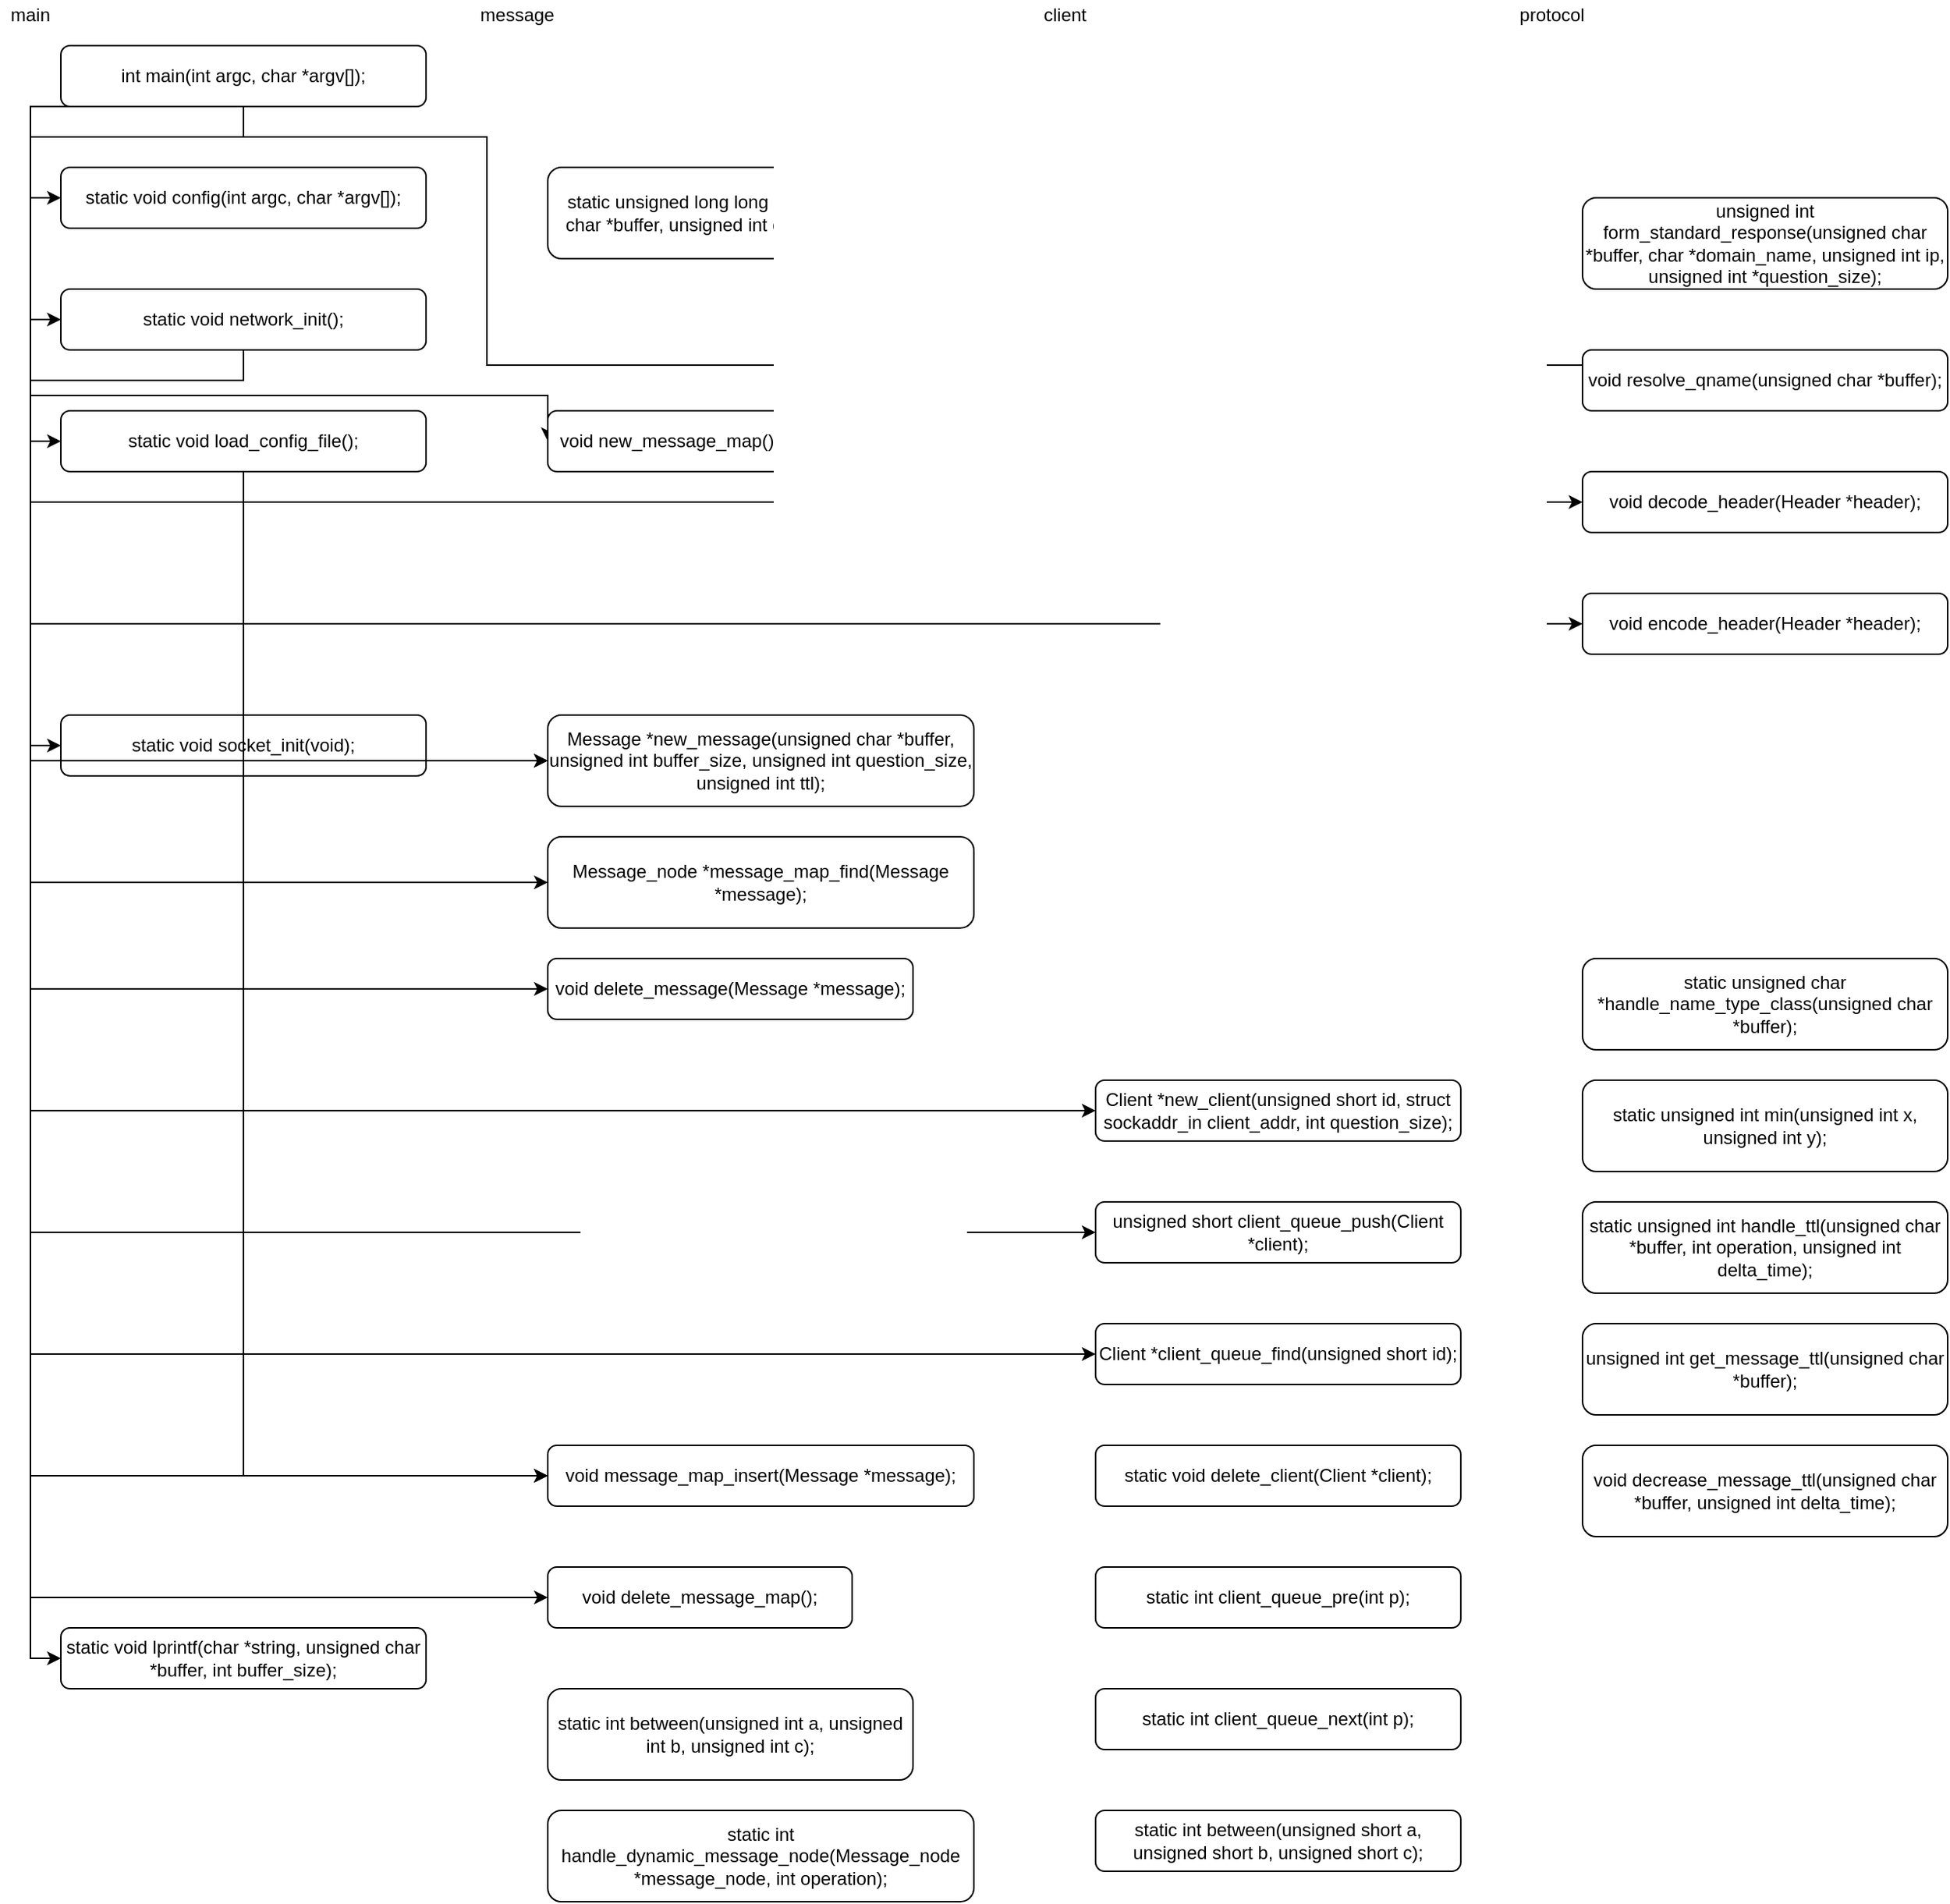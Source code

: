 <mxfile version="14.6.9" type="github">
  <diagram id="EaIBDqKpb6dCAILizn-0" name="Page-1">
    <mxGraphModel dx="1502" dy="603" grid="1" gridSize="10" guides="1" tooltips="1" connect="1" arrows="1" fold="1" page="1" pageScale="1" pageWidth="827" pageHeight="1169" math="0" shadow="0">
      <root>
        <mxCell id="0" />
        <mxCell id="1" parent="0" />
        <mxCell id="fD36WgobYQx98sRys7g2-1" value="static void socket_init(void);" style="rounded=1;whiteSpace=wrap;html=1;" vertex="1" parent="1">
          <mxGeometry x="80" y="520" width="240" height="40" as="geometry" />
        </mxCell>
        <mxCell id="fD36WgobYQx98sRys7g2-2" value="static void config(int argc, char *argv[]);" style="rounded=1;whiteSpace=wrap;html=1;" vertex="1" parent="1">
          <mxGeometry x="80" y="160" width="240" height="40" as="geometry" />
        </mxCell>
        <mxCell id="fD36WgobYQx98sRys7g2-3" value="static void lprintf(char *string, unsigned char *buffer, int buffer_size);" style="rounded=1;whiteSpace=wrap;html=1;" vertex="1" parent="1">
          <mxGeometry x="80" y="1120" width="240" height="40" as="geometry" />
        </mxCell>
        <mxCell id="fD36WgobYQx98sRys7g2-65" style="edgeStyle=orthogonalEdgeStyle;rounded=0;orthogonalLoop=1;jettySize=auto;html=1;exitX=0.5;exitY=1;exitDx=0;exitDy=0;entryX=0;entryY=0.5;entryDx=0;entryDy=0;" edge="1" parent="1" source="fD36WgobYQx98sRys7g2-4" target="fD36WgobYQx98sRys7g2-1">
          <mxGeometry relative="1" as="geometry">
            <Array as="points">
              <mxPoint x="200" y="300" />
              <mxPoint x="60" y="300" />
              <mxPoint x="60" y="540" />
            </Array>
          </mxGeometry>
        </mxCell>
        <mxCell id="fD36WgobYQx98sRys7g2-4" value="static void network_init();" style="rounded=1;whiteSpace=wrap;html=1;" vertex="1" parent="1">
          <mxGeometry x="80" y="240" width="240" height="40" as="geometry" />
        </mxCell>
        <mxCell id="fD36WgobYQx98sRys7g2-66" style="edgeStyle=orthogonalEdgeStyle;rounded=0;orthogonalLoop=1;jettySize=auto;html=1;exitX=0.5;exitY=1;exitDx=0;exitDy=0;entryX=0;entryY=0.5;entryDx=0;entryDy=0;" edge="1" parent="1" source="fD36WgobYQx98sRys7g2-5" target="fD36WgobYQx98sRys7g2-41">
          <mxGeometry relative="1" as="geometry" />
        </mxCell>
        <mxCell id="fD36WgobYQx98sRys7g2-67" style="edgeStyle=orthogonalEdgeStyle;rounded=0;orthogonalLoop=1;jettySize=auto;html=1;exitX=0.5;exitY=1;exitDx=0;exitDy=0;entryX=0;entryY=0.5;entryDx=0;entryDy=0;" edge="1" parent="1" source="fD36WgobYQx98sRys7g2-5" target="fD36WgobYQx98sRys7g2-46">
          <mxGeometry relative="1" as="geometry" />
        </mxCell>
        <mxCell id="fD36WgobYQx98sRys7g2-5" value="static void load_config_file();" style="rounded=1;whiteSpace=wrap;html=1;" vertex="1" parent="1">
          <mxGeometry x="80" y="320" width="240" height="40" as="geometry" />
        </mxCell>
        <mxCell id="fD36WgobYQx98sRys7g2-19" style="edgeStyle=orthogonalEdgeStyle;rounded=0;orthogonalLoop=1;jettySize=auto;html=1;exitX=0.5;exitY=1;exitDx=0;exitDy=0;entryX=0;entryY=0.5;entryDx=0;entryDy=0;" edge="1" parent="1" source="fD36WgobYQx98sRys7g2-6" target="fD36WgobYQx98sRys7g2-2">
          <mxGeometry relative="1" as="geometry" />
        </mxCell>
        <mxCell id="fD36WgobYQx98sRys7g2-20" style="edgeStyle=orthogonalEdgeStyle;rounded=0;orthogonalLoop=1;jettySize=auto;html=1;exitX=0.5;exitY=1;exitDx=0;exitDy=0;entryX=0;entryY=0.5;entryDx=0;entryDy=0;" edge="1" parent="1" source="fD36WgobYQx98sRys7g2-6" target="fD36WgobYQx98sRys7g2-4">
          <mxGeometry relative="1" as="geometry">
            <Array as="points">
              <mxPoint x="200" y="140" />
              <mxPoint x="60" y="140" />
              <mxPoint x="60" y="260" />
            </Array>
          </mxGeometry>
        </mxCell>
        <mxCell id="fD36WgobYQx98sRys7g2-23" style="edgeStyle=orthogonalEdgeStyle;rounded=0;orthogonalLoop=1;jettySize=auto;html=1;exitX=0.5;exitY=1;exitDx=0;exitDy=0;entryX=0;entryY=0.5;entryDx=0;entryDy=0;" edge="1" parent="1" source="fD36WgobYQx98sRys7g2-6" target="fD36WgobYQx98sRys7g2-5">
          <mxGeometry relative="1" as="geometry">
            <Array as="points">
              <mxPoint x="200" y="140" />
              <mxPoint x="60" y="140" />
              <mxPoint x="60" y="340" />
            </Array>
          </mxGeometry>
        </mxCell>
        <mxCell id="fD36WgobYQx98sRys7g2-25" style="edgeStyle=orthogonalEdgeStyle;rounded=0;orthogonalLoop=1;jettySize=auto;html=1;exitX=0.5;exitY=1;exitDx=0;exitDy=0;entryX=0;entryY=0.5;entryDx=0;entryDy=0;" edge="1" parent="1" source="fD36WgobYQx98sRys7g2-6" target="fD36WgobYQx98sRys7g2-24">
          <mxGeometry relative="1" as="geometry">
            <Array as="points">
              <mxPoint x="200" y="140" />
              <mxPoint x="60" y="140" />
              <mxPoint x="60" y="380" />
            </Array>
          </mxGeometry>
        </mxCell>
        <mxCell id="fD36WgobYQx98sRys7g2-27" style="edgeStyle=orthogonalEdgeStyle;rounded=0;orthogonalLoop=1;jettySize=auto;html=1;exitX=0.5;exitY=1;exitDx=0;exitDy=0;entryX=0;entryY=0.5;entryDx=0;entryDy=0;" edge="1" parent="1" source="fD36WgobYQx98sRys7g2-6" target="fD36WgobYQx98sRys7g2-26">
          <mxGeometry relative="1" as="geometry">
            <Array as="points">
              <mxPoint x="200" y="140" />
              <mxPoint x="60" y="140" />
              <mxPoint x="60" y="460" />
            </Array>
          </mxGeometry>
        </mxCell>
        <mxCell id="fD36WgobYQx98sRys7g2-55" style="edgeStyle=orthogonalEdgeStyle;rounded=0;orthogonalLoop=1;jettySize=auto;html=1;exitX=0.5;exitY=1;exitDx=0;exitDy=0;entryX=0;entryY=0.5;entryDx=0;entryDy=0;" edge="1" parent="1" source="fD36WgobYQx98sRys7g2-6" target="fD36WgobYQx98sRys7g2-41">
          <mxGeometry relative="1" as="geometry">
            <Array as="points">
              <mxPoint x="60" y="120" />
              <mxPoint x="60" y="550" />
            </Array>
          </mxGeometry>
        </mxCell>
        <mxCell id="fD36WgobYQx98sRys7g2-56" style="edgeStyle=orthogonalEdgeStyle;rounded=0;orthogonalLoop=1;jettySize=auto;html=1;exitX=0.5;exitY=1;exitDx=0;exitDy=0;entryX=0;entryY=0.5;entryDx=0;entryDy=0;" edge="1" parent="1" source="fD36WgobYQx98sRys7g2-6" target="fD36WgobYQx98sRys7g2-45">
          <mxGeometry relative="1" as="geometry">
            <Array as="points">
              <mxPoint x="60" y="120" />
              <mxPoint x="60" y="630" />
            </Array>
          </mxGeometry>
        </mxCell>
        <mxCell id="fD36WgobYQx98sRys7g2-57" style="edgeStyle=orthogonalEdgeStyle;rounded=0;orthogonalLoop=1;jettySize=auto;html=1;exitX=0.5;exitY=1;exitDx=0;exitDy=0;entryX=0;entryY=0.5;entryDx=0;entryDy=0;" edge="1" parent="1" source="fD36WgobYQx98sRys7g2-6" target="fD36WgobYQx98sRys7g2-28">
          <mxGeometry relative="1" as="geometry">
            <Array as="points">
              <mxPoint x="60" y="120" />
              <mxPoint x="60" y="700" />
            </Array>
          </mxGeometry>
        </mxCell>
        <mxCell id="fD36WgobYQx98sRys7g2-58" style="edgeStyle=orthogonalEdgeStyle;rounded=0;orthogonalLoop=1;jettySize=auto;html=1;exitX=0.5;exitY=1;exitDx=0;exitDy=0;entryX=0;entryY=0.5;entryDx=0;entryDy=0;" edge="1" parent="1" source="fD36WgobYQx98sRys7g2-6" target="fD36WgobYQx98sRys7g2-21">
          <mxGeometry relative="1" as="geometry">
            <Array as="points">
              <mxPoint x="60" y="120" />
              <mxPoint x="60" y="310" />
              <mxPoint x="400" y="310" />
            </Array>
          </mxGeometry>
        </mxCell>
        <mxCell id="fD36WgobYQx98sRys7g2-59" style="edgeStyle=orthogonalEdgeStyle;rounded=0;orthogonalLoop=1;jettySize=auto;html=1;exitX=0.5;exitY=1;exitDx=0;exitDy=0;entryX=0;entryY=0.5;entryDx=0;entryDy=0;" edge="1" parent="1" source="fD36WgobYQx98sRys7g2-6" target="fD36WgobYQx98sRys7g2-47">
          <mxGeometry relative="1" as="geometry">
            <Array as="points">
              <mxPoint x="60" y="120" />
              <mxPoint x="60" y="780" />
            </Array>
          </mxGeometry>
        </mxCell>
        <mxCell id="fD36WgobYQx98sRys7g2-60" style="edgeStyle=orthogonalEdgeStyle;rounded=0;orthogonalLoop=1;jettySize=auto;html=1;exitX=0.5;exitY=1;exitDx=0;exitDy=0;entryX=0;entryY=0.5;entryDx=0;entryDy=0;" edge="1" parent="1" source="fD36WgobYQx98sRys7g2-6" target="fD36WgobYQx98sRys7g2-51">
          <mxGeometry relative="1" as="geometry">
            <Array as="points">
              <mxPoint x="60" y="120" />
              <mxPoint x="60" y="860" />
            </Array>
          </mxGeometry>
        </mxCell>
        <mxCell id="fD36WgobYQx98sRys7g2-61" style="edgeStyle=orthogonalEdgeStyle;rounded=0;orthogonalLoop=1;jettySize=auto;html=1;exitX=0.5;exitY=1;exitDx=0;exitDy=0;entryX=0;entryY=0.5;entryDx=0;entryDy=0;" edge="1" parent="1" source="fD36WgobYQx98sRys7g2-6" target="fD36WgobYQx98sRys7g2-53">
          <mxGeometry relative="1" as="geometry">
            <Array as="points">
              <mxPoint x="60" y="120" />
              <mxPoint x="60" y="940" />
            </Array>
          </mxGeometry>
        </mxCell>
        <mxCell id="fD36WgobYQx98sRys7g2-62" style="edgeStyle=orthogonalEdgeStyle;rounded=0;orthogonalLoop=1;jettySize=auto;html=1;exitX=0.5;exitY=1;exitDx=0;exitDy=0;entryX=0;entryY=0.5;entryDx=0;entryDy=0;" edge="1" parent="1" source="fD36WgobYQx98sRys7g2-6" target="fD36WgobYQx98sRys7g2-46">
          <mxGeometry relative="1" as="geometry">
            <Array as="points">
              <mxPoint x="60" y="120" />
              <mxPoint x="60" y="1020" />
            </Array>
          </mxGeometry>
        </mxCell>
        <mxCell id="fD36WgobYQx98sRys7g2-63" style="edgeStyle=orthogonalEdgeStyle;rounded=0;orthogonalLoop=1;jettySize=auto;html=1;exitX=0.5;exitY=1;exitDx=0;exitDy=0;entryX=0;entryY=0.5;entryDx=0;entryDy=0;" edge="1" parent="1" source="fD36WgobYQx98sRys7g2-6" target="fD36WgobYQx98sRys7g2-42">
          <mxGeometry relative="1" as="geometry">
            <Array as="points">
              <mxPoint x="60" y="120" />
              <mxPoint x="60" y="1100" />
            </Array>
          </mxGeometry>
        </mxCell>
        <mxCell id="fD36WgobYQx98sRys7g2-64" style="edgeStyle=orthogonalEdgeStyle;rounded=0;orthogonalLoop=1;jettySize=auto;html=1;exitX=0.5;exitY=1;exitDx=0;exitDy=0;entryX=0;entryY=0.5;entryDx=0;entryDy=0;" edge="1" parent="1" source="fD36WgobYQx98sRys7g2-6" target="fD36WgobYQx98sRys7g2-3">
          <mxGeometry relative="1" as="geometry">
            <Array as="points">
              <mxPoint x="60" y="120" />
              <mxPoint x="60" y="1140" />
            </Array>
          </mxGeometry>
        </mxCell>
        <mxCell id="fD36WgobYQx98sRys7g2-6" value="int main(int argc, char *argv[]);" style="rounded=1;whiteSpace=wrap;html=1;" vertex="1" parent="1">
          <mxGeometry x="80" y="80" width="240" height="40" as="geometry" />
        </mxCell>
        <mxCell id="fD36WgobYQx98sRys7g2-21" value="void new_message_map();" style="rounded=1;whiteSpace=wrap;html=1;" vertex="1" parent="1">
          <mxGeometry x="400" y="320" width="160" height="40" as="geometry" />
        </mxCell>
        <mxCell id="fD36WgobYQx98sRys7g2-24" value="void decode_header(Header *header);" style="rounded=1;whiteSpace=wrap;html=1;" vertex="1" parent="1">
          <mxGeometry x="1080" y="360" width="240" height="40" as="geometry" />
        </mxCell>
        <mxCell id="fD36WgobYQx98sRys7g2-26" value="void encode_header(Header *header);" style="rounded=1;whiteSpace=wrap;html=1;" vertex="1" parent="1">
          <mxGeometry x="1080" y="440" width="240" height="40" as="geometry" />
        </mxCell>
        <mxCell id="fD36WgobYQx98sRys7g2-28" value="void delete_message(Message *message);" style="rounded=1;whiteSpace=wrap;html=1;" vertex="1" parent="1">
          <mxGeometry x="400" y="680" width="240" height="40" as="geometry" />
        </mxCell>
        <mxCell id="fD36WgobYQx98sRys7g2-29" value="main" style="text;html=1;strokeColor=none;fillColor=none;align=center;verticalAlign=middle;whiteSpace=wrap;rounded=0;" vertex="1" parent="1">
          <mxGeometry x="40" y="50" width="40" height="20" as="geometry" />
        </mxCell>
        <mxCell id="fD36WgobYQx98sRys7g2-30" value="protocol" style="text;html=1;strokeColor=none;fillColor=none;align=center;verticalAlign=middle;whiteSpace=wrap;rounded=0;" vertex="1" parent="1">
          <mxGeometry x="1040" y="50" width="40" height="20" as="geometry" />
        </mxCell>
        <mxCell id="fD36WgobYQx98sRys7g2-31" value="message" style="text;html=1;strokeColor=none;fillColor=none;align=center;verticalAlign=middle;whiteSpace=wrap;rounded=0;" vertex="1" parent="1">
          <mxGeometry x="360" y="50" width="40" height="20" as="geometry" />
        </mxCell>
        <mxCell id="fD36WgobYQx98sRys7g2-32" value="client" style="text;html=1;strokeColor=none;fillColor=none;align=center;verticalAlign=middle;whiteSpace=wrap;rounded=0;" vertex="1" parent="1">
          <mxGeometry x="720" y="50" width="40" height="20" as="geometry" />
        </mxCell>
        <mxCell id="fD36WgobYQx98sRys7g2-34" value="unsigned int form_standard_response(unsigned char *buffer, char *domain_name, unsigned int ip, unsigned int *question_size);" style="rounded=1;whiteSpace=wrap;html=1;" vertex="1" parent="1">
          <mxGeometry x="1080" y="180" width="240" height="60" as="geometry" />
        </mxCell>
        <mxCell id="fD36WgobYQx98sRys7g2-35" value="static unsigned char *handle_name_type_class(unsigned char *buffer);" style="rounded=1;whiteSpace=wrap;html=1;" vertex="1" parent="1">
          <mxGeometry x="1080" y="680" width="240" height="60" as="geometry" />
        </mxCell>
        <mxCell id="fD36WgobYQx98sRys7g2-36" value="static unsigned int min(unsigned int x, unsigned int y);" style="rounded=1;whiteSpace=wrap;html=1;" vertex="1" parent="1">
          <mxGeometry x="1080" y="760" width="240" height="60" as="geometry" />
        </mxCell>
        <mxCell id="fD36WgobYQx98sRys7g2-37" value="static unsigned int handle_ttl(unsigned char *buffer, int operation, unsigned int delta_time);" style="rounded=1;whiteSpace=wrap;html=1;" vertex="1" parent="1">
          <mxGeometry x="1080" y="840" width="240" height="60" as="geometry" />
        </mxCell>
        <mxCell id="fD36WgobYQx98sRys7g2-38" value="unsigned int get_message_ttl(unsigned char *buffer);" style="rounded=1;whiteSpace=wrap;html=1;" vertex="1" parent="1">
          <mxGeometry x="1080" y="920" width="240" height="60" as="geometry" />
        </mxCell>
        <mxCell id="fD36WgobYQx98sRys7g2-39" value="void decrease_message_ttl(unsigned char *buffer, unsigned int delta_time);" style="rounded=1;whiteSpace=wrap;html=1;" vertex="1" parent="1">
          <mxGeometry x="1080" y="1000" width="240" height="60" as="geometry" />
        </mxCell>
        <mxCell id="fD36WgobYQx98sRys7g2-40" value="static unsigned long long hash(unsigned char *buffer, unsigned int question_size);" style="rounded=1;whiteSpace=wrap;html=1;" vertex="1" parent="1">
          <mxGeometry x="400" y="160" width="240" height="60" as="geometry" />
        </mxCell>
        <mxCell id="fD36WgobYQx98sRys7g2-41" value="Message *new_message(unsigned char *buffer, unsigned int buffer_size, unsigned int question_size, unsigned int ttl);" style="rounded=1;whiteSpace=wrap;html=1;" vertex="1" parent="1">
          <mxGeometry x="400" y="520" width="280" height="60" as="geometry" />
        </mxCell>
        <mxCell id="fD36WgobYQx98sRys7g2-42" value="void delete_message_map();" style="rounded=1;whiteSpace=wrap;html=1;" vertex="1" parent="1">
          <mxGeometry x="400" y="1080" width="200" height="40" as="geometry" />
        </mxCell>
        <mxCell id="fD36WgobYQx98sRys7g2-43" value="static int between(unsigned int a, unsigned int b, unsigned int c);" style="rounded=1;whiteSpace=wrap;html=1;" vertex="1" parent="1">
          <mxGeometry x="400" y="1160" width="240" height="60" as="geometry" />
        </mxCell>
        <mxCell id="fD36WgobYQx98sRys7g2-44" value="static int handle_dynamic_message_node(Message_node *message_node, int operation);" style="rounded=1;whiteSpace=wrap;html=1;" vertex="1" parent="1">
          <mxGeometry x="400" y="1240" width="280" height="60" as="geometry" />
        </mxCell>
        <mxCell id="fD36WgobYQx98sRys7g2-45" value="Message_node *message_map_find(Message *message);" style="rounded=1;whiteSpace=wrap;html=1;" vertex="1" parent="1">
          <mxGeometry x="400" y="600" width="280" height="60" as="geometry" />
        </mxCell>
        <mxCell id="fD36WgobYQx98sRys7g2-46" value="void message_map_insert(Message *message);" style="rounded=1;whiteSpace=wrap;html=1;" vertex="1" parent="1">
          <mxGeometry x="400" y="1000" width="280" height="40" as="geometry" />
        </mxCell>
        <mxCell id="fD36WgobYQx98sRys7g2-47" value="Client *new_client(unsigned short id, struct sockaddr_in client_addr, int question_size);" style="rounded=1;whiteSpace=wrap;html=1;" vertex="1" parent="1">
          <mxGeometry x="760" y="760" width="240" height="40" as="geometry" />
        </mxCell>
        <mxCell id="fD36WgobYQx98sRys7g2-48" value="static void delete_client(Client *client);" style="rounded=1;whiteSpace=wrap;html=1;" vertex="1" parent="1">
          <mxGeometry x="760" y="1000" width="240" height="40" as="geometry" />
        </mxCell>
        <mxCell id="fD36WgobYQx98sRys7g2-49" value="static int client_queue_pre(int p);" style="rounded=1;whiteSpace=wrap;html=1;" vertex="1" parent="1">
          <mxGeometry x="760" y="1080" width="240" height="40" as="geometry" />
        </mxCell>
        <mxCell id="fD36WgobYQx98sRys7g2-50" value="static int client_queue_next(int p);" style="rounded=1;whiteSpace=wrap;html=1;" vertex="1" parent="1">
          <mxGeometry x="760" y="1160" width="240" height="40" as="geometry" />
        </mxCell>
        <mxCell id="fD36WgobYQx98sRys7g2-51" value="unsigned short client_queue_push(Client *client);" style="rounded=1;whiteSpace=wrap;html=1;" vertex="1" parent="1">
          <mxGeometry x="760" y="840" width="240" height="40" as="geometry" />
        </mxCell>
        <mxCell id="fD36WgobYQx98sRys7g2-52" value="static int between(unsigned short a, unsigned short b, unsigned short c);" style="rounded=1;whiteSpace=wrap;html=1;" vertex="1" parent="1">
          <mxGeometry x="760" y="1240" width="240" height="40" as="geometry" />
        </mxCell>
        <mxCell id="fD36WgobYQx98sRys7g2-53" value="Client *client_queue_find(unsigned short id);" style="rounded=1;whiteSpace=wrap;html=1;" vertex="1" parent="1">
          <mxGeometry x="760" y="920" width="240" height="40" as="geometry" />
        </mxCell>
        <mxCell id="fD36WgobYQx98sRys7g2-33" value="void resolve_qname(unsigned char *buffer);" style="rounded=1;whiteSpace=wrap;html=1;" vertex="1" parent="1">
          <mxGeometry x="1080" y="280" width="240" height="40" as="geometry" />
        </mxCell>
        <mxCell id="fD36WgobYQx98sRys7g2-54" value="" style="edgeStyle=orthogonalEdgeStyle;rounded=0;orthogonalLoop=1;jettySize=auto;html=1;exitX=0.5;exitY=1;exitDx=0;exitDy=0;entryX=0;entryY=0.5;entryDx=0;entryDy=0;endArrow=none;" edge="1" parent="1" source="fD36WgobYQx98sRys7g2-6" target="fD36WgobYQx98sRys7g2-33">
          <mxGeometry relative="1" as="geometry">
            <mxPoint x="720" y="460" as="targetPoint" />
            <mxPoint x="200" y="120" as="sourcePoint" />
            <Array as="points">
              <mxPoint x="200" y="140" />
              <mxPoint x="360" y="140" />
              <mxPoint x="360" y="290" />
              <mxPoint x="1080" y="290" />
            </Array>
          </mxGeometry>
        </mxCell>
      </root>
    </mxGraphModel>
  </diagram>
</mxfile>
